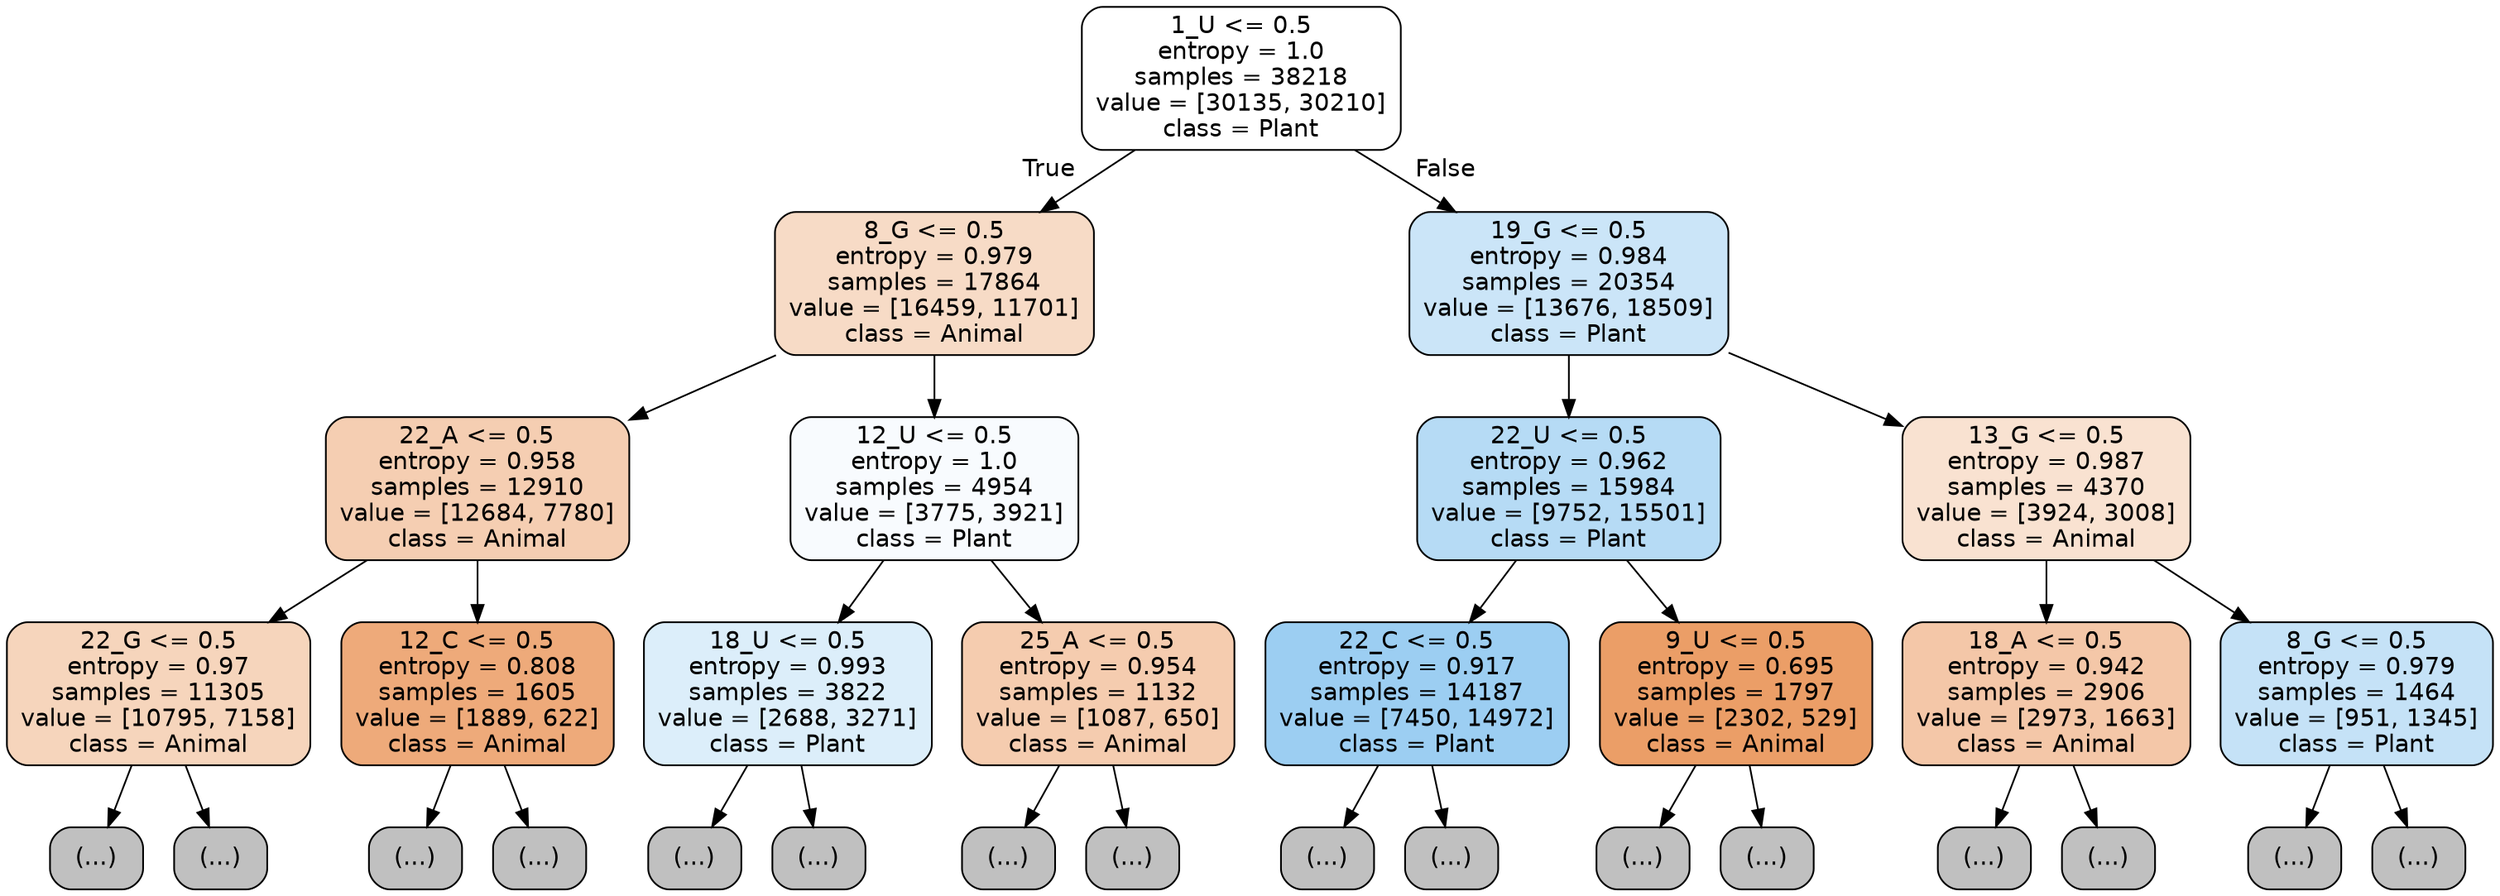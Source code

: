 digraph Tree {
node [shape=box, style="filled, rounded", color="black", fontname="helvetica"] ;
edge [fontname="helvetica"] ;
0 [label="1_U <= 0.5\nentropy = 1.0\nsamples = 38218\nvalue = [30135, 30210]\nclass = Plant", fillcolor="#ffffff"] ;
1 [label="8_G <= 0.5\nentropy = 0.979\nsamples = 17864\nvalue = [16459, 11701]\nclass = Animal", fillcolor="#f7dbc6"] ;
0 -> 1 [labeldistance=2.5, labelangle=45, headlabel="True"] ;
2 [label="22_A <= 0.5\nentropy = 0.958\nsamples = 12910\nvalue = [12684, 7780]\nclass = Animal", fillcolor="#f5ceb2"] ;
1 -> 2 ;
3 [label="22_G <= 0.5\nentropy = 0.97\nsamples = 11305\nvalue = [10795, 7158]\nclass = Animal", fillcolor="#f6d5bc"] ;
2 -> 3 ;
4 [label="(...)", fillcolor="#C0C0C0"] ;
3 -> 4 ;
5413 [label="(...)", fillcolor="#C0C0C0"] ;
3 -> 5413 ;
6278 [label="12_C <= 0.5\nentropy = 0.808\nsamples = 1605\nvalue = [1889, 622]\nclass = Animal", fillcolor="#eeaa7a"] ;
2 -> 6278 ;
6279 [label="(...)", fillcolor="#C0C0C0"] ;
6278 -> 6279 ;
6886 [label="(...)", fillcolor="#C0C0C0"] ;
6278 -> 6886 ;
7055 [label="12_U <= 0.5\nentropy = 1.0\nsamples = 4954\nvalue = [3775, 3921]\nclass = Plant", fillcolor="#f8fbfe"] ;
1 -> 7055 ;
7056 [label="18_U <= 0.5\nentropy = 0.993\nsamples = 3822\nvalue = [2688, 3271]\nclass = Plant", fillcolor="#dceefa"] ;
7055 -> 7056 ;
7057 [label="(...)", fillcolor="#C0C0C0"] ;
7056 -> 7057 ;
8440 [label="(...)", fillcolor="#C0C0C0"] ;
7056 -> 8440 ;
8913 [label="25_A <= 0.5\nentropy = 0.954\nsamples = 1132\nvalue = [1087, 650]\nclass = Animal", fillcolor="#f5ccaf"] ;
7055 -> 8913 ;
8914 [label="(...)", fillcolor="#C0C0C0"] ;
8913 -> 8914 ;
9561 [label="(...)", fillcolor="#C0C0C0"] ;
8913 -> 9561 ;
9566 [label="19_G <= 0.5\nentropy = 0.984\nsamples = 20354\nvalue = [13676, 18509]\nclass = Plant", fillcolor="#cbe5f8"] ;
0 -> 9566 [labeldistance=2.5, labelangle=-45, headlabel="False"] ;
9567 [label="22_U <= 0.5\nentropy = 0.962\nsamples = 15984\nvalue = [9752, 15501]\nclass = Plant", fillcolor="#b6dbf5"] ;
9566 -> 9567 ;
9568 [label="22_C <= 0.5\nentropy = 0.917\nsamples = 14187\nvalue = [7450, 14972]\nclass = Plant", fillcolor="#9ccef2"] ;
9567 -> 9568 ;
9569 [label="(...)", fillcolor="#C0C0C0"] ;
9568 -> 9569 ;
13740 [label="(...)", fillcolor="#C0C0C0"] ;
9568 -> 13740 ;
14339 [label="9_U <= 0.5\nentropy = 0.695\nsamples = 1797\nvalue = [2302, 529]\nclass = Animal", fillcolor="#eb9e67"] ;
9567 -> 14339 ;
14340 [label="(...)", fillcolor="#C0C0C0"] ;
14339 -> 14340 ;
14797 [label="(...)", fillcolor="#C0C0C0"] ;
14339 -> 14797 ;
14962 [label="13_G <= 0.5\nentropy = 0.987\nsamples = 4370\nvalue = [3924, 3008]\nclass = Animal", fillcolor="#f9e2d1"] ;
9566 -> 14962 ;
14963 [label="18_A <= 0.5\nentropy = 0.942\nsamples = 2906\nvalue = [2973, 1663]\nclass = Animal", fillcolor="#f4c7a8"] ;
14962 -> 14963 ;
14964 [label="(...)", fillcolor="#C0C0C0"] ;
14963 -> 14964 ;
16013 [label="(...)", fillcolor="#C0C0C0"] ;
14963 -> 16013 ;
16368 [label="8_G <= 0.5\nentropy = 0.979\nsamples = 1464\nvalue = [951, 1345]\nclass = Plant", fillcolor="#c5e2f7"] ;
14962 -> 16368 ;
16369 [label="(...)", fillcolor="#C0C0C0"] ;
16368 -> 16369 ;
16736 [label="(...)", fillcolor="#C0C0C0"] ;
16368 -> 16736 ;
}